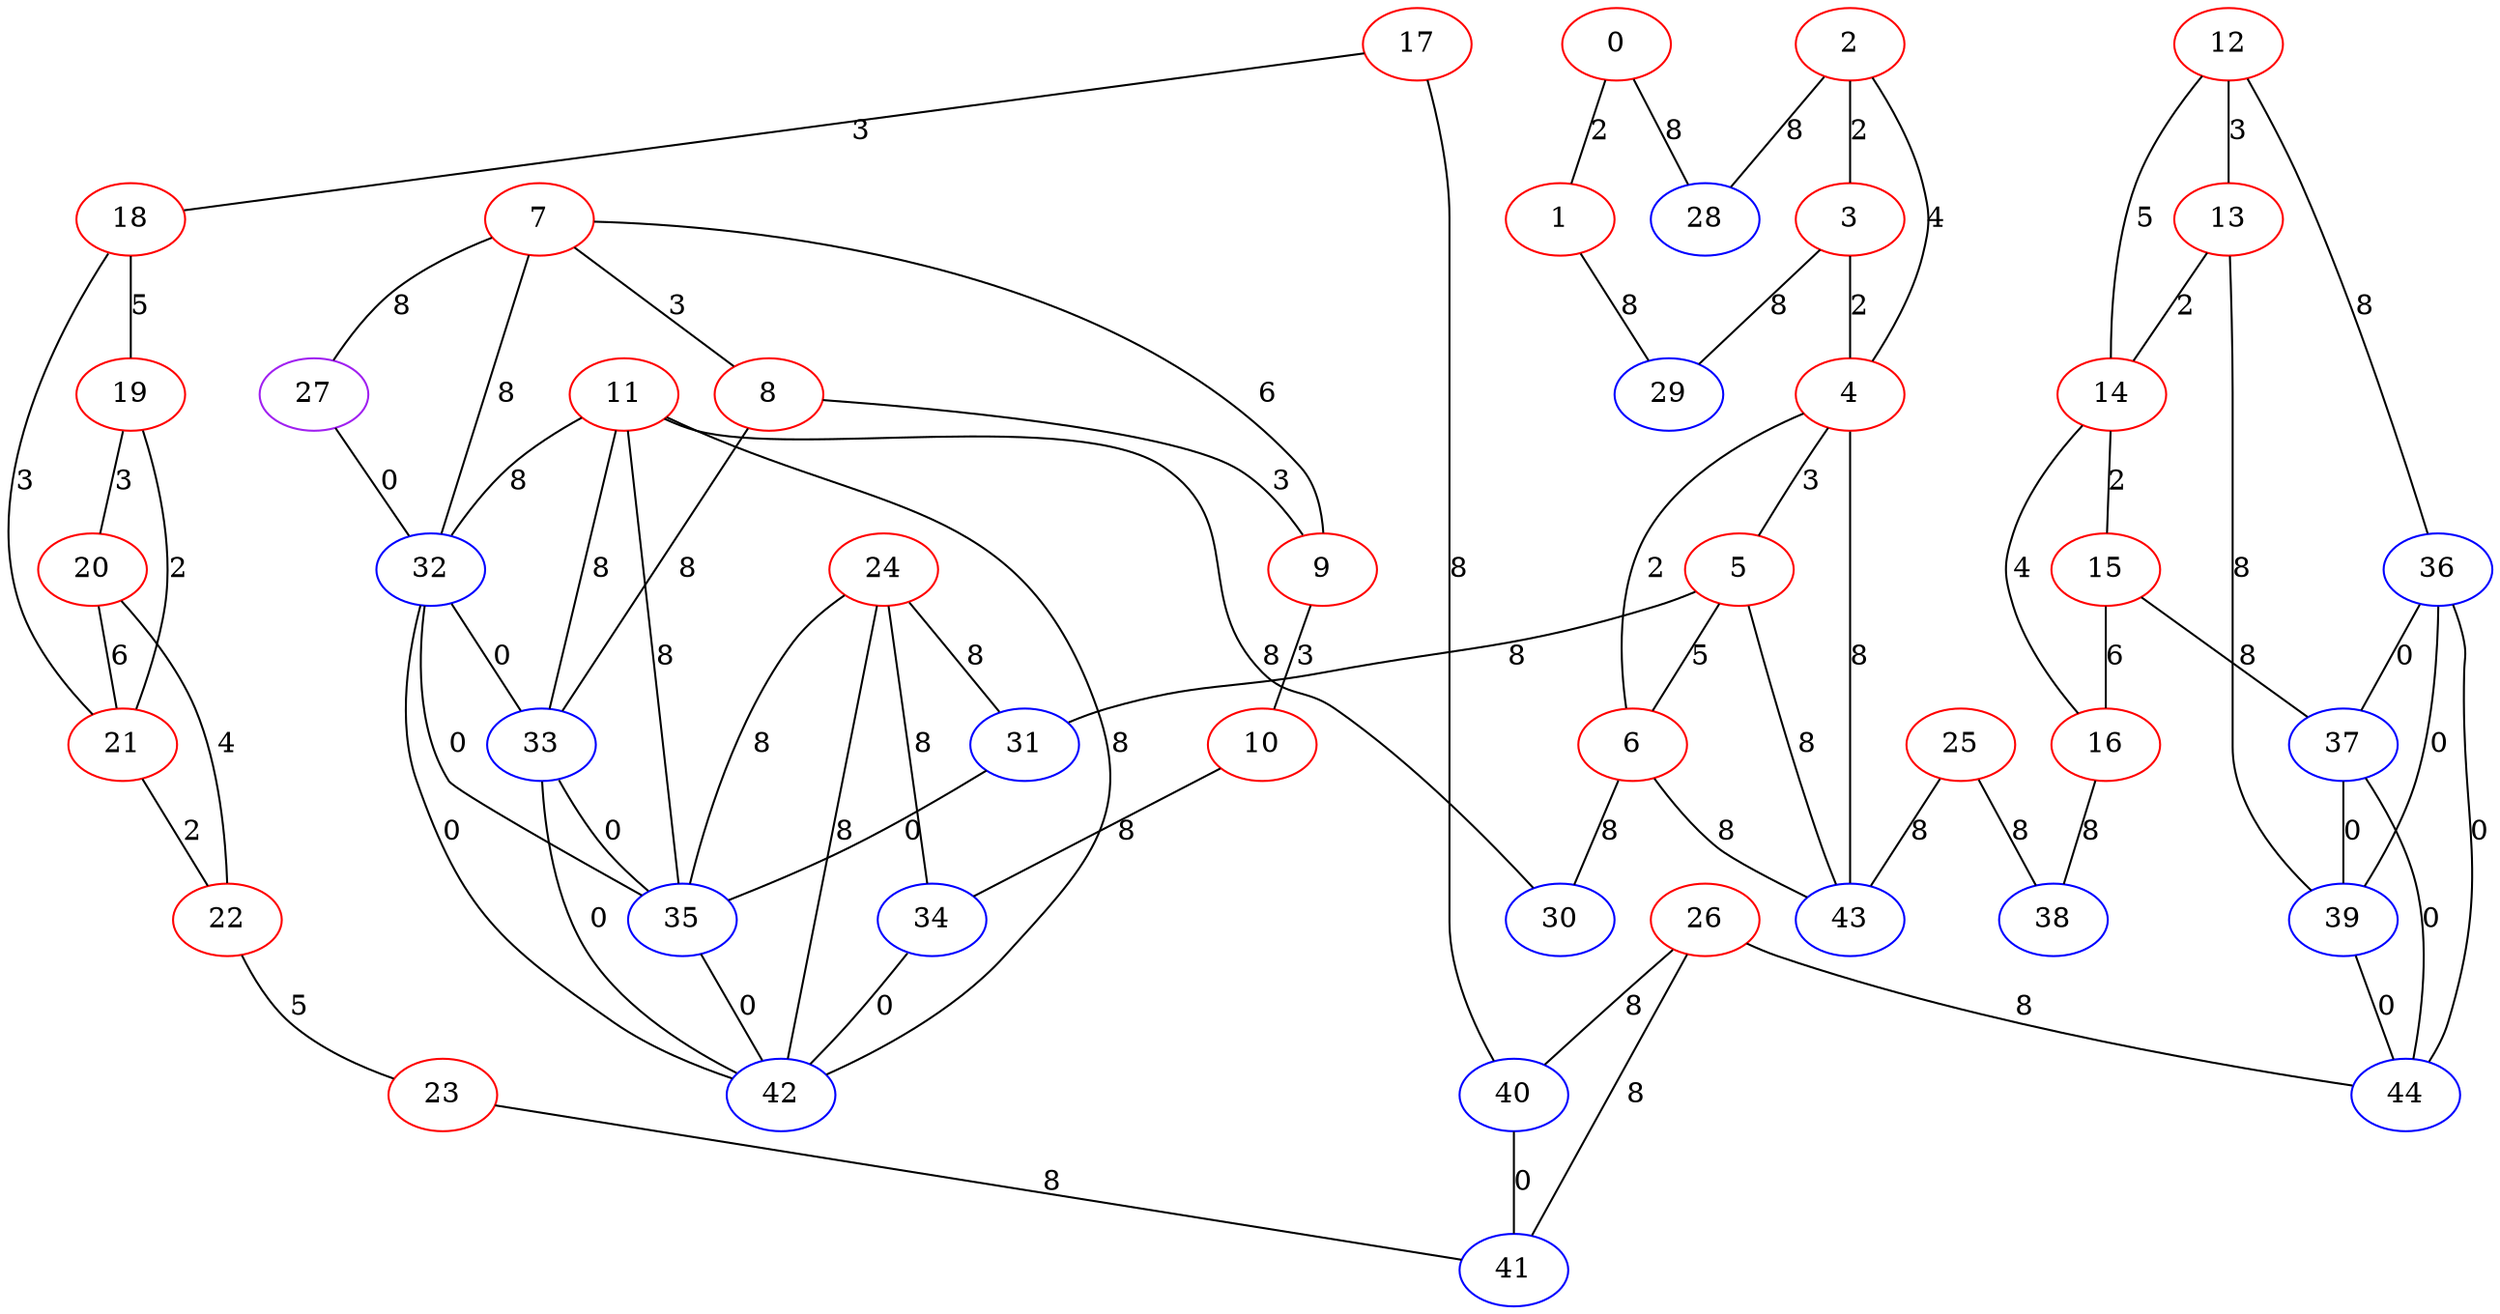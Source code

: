 graph "" {
0 [color=red, weight=1];
1 [color=red, weight=1];
2 [color=red, weight=1];
3 [color=red, weight=1];
4 [color=red, weight=1];
5 [color=red, weight=1];
6 [color=red, weight=1];
7 [color=red, weight=1];
8 [color=red, weight=1];
9 [color=red, weight=1];
10 [color=red, weight=1];
11 [color=red, weight=1];
12 [color=red, weight=1];
13 [color=red, weight=1];
14 [color=red, weight=1];
15 [color=red, weight=1];
16 [color=red, weight=1];
17 [color=red, weight=1];
18 [color=red, weight=1];
19 [color=red, weight=1];
20 [color=red, weight=1];
21 [color=red, weight=1];
22 [color=red, weight=1];
23 [color=red, weight=1];
24 [color=red, weight=1];
25 [color=red, weight=1];
26 [color=red, weight=1];
27 [color=purple, weight=4];
28 [color=blue, weight=3];
29 [color=blue, weight=3];
30 [color=blue, weight=3];
31 [color=blue, weight=3];
32 [color=blue, weight=3];
33 [color=blue, weight=3];
34 [color=blue, weight=3];
35 [color=blue, weight=3];
36 [color=blue, weight=3];
37 [color=blue, weight=3];
38 [color=blue, weight=3];
39 [color=blue, weight=3];
40 [color=blue, weight=3];
41 [color=blue, weight=3];
42 [color=blue, weight=3];
43 [color=blue, weight=3];
44 [color=blue, weight=3];
0 -- 1  [key=0, label=2];
0 -- 28  [key=0, label=8];
1 -- 29  [key=0, label=8];
2 -- 28  [key=0, label=8];
2 -- 3  [key=0, label=2];
2 -- 4  [key=0, label=4];
3 -- 4  [key=0, label=2];
3 -- 29  [key=0, label=8];
4 -- 43  [key=0, label=8];
4 -- 5  [key=0, label=3];
4 -- 6  [key=0, label=2];
5 -- 43  [key=0, label=8];
5 -- 6  [key=0, label=5];
5 -- 31  [key=0, label=8];
6 -- 43  [key=0, label=8];
6 -- 30  [key=0, label=8];
7 -- 8  [key=0, label=3];
7 -- 9  [key=0, label=6];
7 -- 27  [key=0, label=8];
7 -- 32  [key=0, label=8];
8 -- 9  [key=0, label=3];
8 -- 33  [key=0, label=8];
9 -- 10  [key=0, label=3];
10 -- 34  [key=0, label=8];
11 -- 32  [key=0, label=8];
11 -- 33  [key=0, label=8];
11 -- 42  [key=0, label=8];
11 -- 35  [key=0, label=8];
11 -- 30  [key=0, label=8];
12 -- 36  [key=0, label=8];
12 -- 13  [key=0, label=3];
12 -- 14  [key=0, label=5];
13 -- 14  [key=0, label=2];
13 -- 39  [key=0, label=8];
14 -- 16  [key=0, label=4];
14 -- 15  [key=0, label=2];
15 -- 16  [key=0, label=6];
15 -- 37  [key=0, label=8];
16 -- 38  [key=0, label=8];
17 -- 40  [key=0, label=8];
17 -- 18  [key=0, label=3];
18 -- 19  [key=0, label=5];
18 -- 21  [key=0, label=3];
19 -- 20  [key=0, label=3];
19 -- 21  [key=0, label=2];
20 -- 21  [key=0, label=6];
20 -- 22  [key=0, label=4];
21 -- 22  [key=0, label=2];
22 -- 23  [key=0, label=5];
23 -- 41  [key=0, label=8];
24 -- 34  [key=0, label=8];
24 -- 35  [key=0, label=8];
24 -- 42  [key=0, label=8];
24 -- 31  [key=0, label=8];
25 -- 43  [key=0, label=8];
25 -- 38  [key=0, label=8];
26 -- 40  [key=0, label=8];
26 -- 41  [key=0, label=8];
26 -- 44  [key=0, label=8];
27 -- 32  [key=0, label=0];
31 -- 35  [key=0, label=0];
32 -- 33  [key=0, label=0];
32 -- 35  [key=0, label=0];
32 -- 42  [key=0, label=0];
33 -- 42  [key=0, label=0];
33 -- 35  [key=0, label=0];
34 -- 42  [key=0, label=0];
35 -- 42  [key=0, label=0];
36 -- 44  [key=0, label=0];
36 -- 37  [key=0, label=0];
36 -- 39  [key=0, label=0];
37 -- 44  [key=0, label=0];
37 -- 39  [key=0, label=0];
39 -- 44  [key=0, label=0];
40 -- 41  [key=0, label=0];
}
